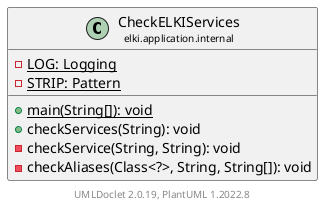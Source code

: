 @startuml
    remove .*\.(Instance|Par|Parameterizer|Factory)$
    set namespaceSeparator none
    hide empty fields
    hide empty methods

    class "<size:14>CheckELKIServices\n<size:10>elki.application.internal" as elki.application.internal.CheckELKIServices [[CheckELKIServices.html]] {
        {static} -LOG: Logging
        {static} -STRIP: Pattern
        {static} +main(String[]): void
        +checkServices(String): void
        -checkService(String, String): void
        -checkAliases(Class<?>, String, String[]): void
    }

    center footer UMLDoclet 2.0.19, PlantUML 1.2022.8
@enduml
